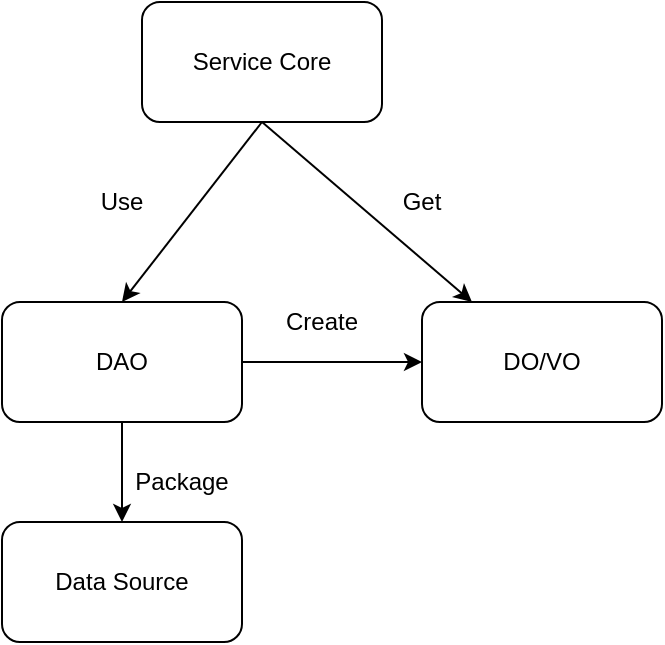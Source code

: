 <mxfile version="13.6.5">
    <diagram id="gTWQUAmmODzeYdFIeIQ_" name="第 1 页">
        <mxGraphModel dx="734" dy="575" grid="1" gridSize="10" guides="1" tooltips="1" connect="1" arrows="1" fold="1" page="1" pageScale="1" pageWidth="827" pageHeight="1169" math="0" shadow="0">
            <root>
                <mxCell id="0"/>
                <mxCell id="1" parent="0"/>
                <mxCell id="5" style="rounded=0;orthogonalLoop=1;jettySize=auto;html=1;exitX=0.5;exitY=1;exitDx=0;exitDy=0;entryX=0.5;entryY=0;entryDx=0;entryDy=0;" edge="1" parent="1" source="2" target="3">
                    <mxGeometry relative="1" as="geometry"/>
                </mxCell>
                <mxCell id="6" style="edgeStyle=none;rounded=0;orthogonalLoop=1;jettySize=auto;html=1;exitX=0.5;exitY=1;exitDx=0;exitDy=0;" edge="1" parent="1" source="2" target="4">
                    <mxGeometry relative="1" as="geometry"/>
                </mxCell>
                <mxCell id="2" value="Service Core" style="rounded=1;whiteSpace=wrap;html=1;" vertex="1" parent="1">
                    <mxGeometry x="240" y="100" width="120" height="60" as="geometry"/>
                </mxCell>
                <mxCell id="9" style="edgeStyle=none;rounded=0;orthogonalLoop=1;jettySize=auto;html=1;exitX=0.5;exitY=1;exitDx=0;exitDy=0;entryX=0.5;entryY=0;entryDx=0;entryDy=0;" edge="1" parent="1" source="3" target="8">
                    <mxGeometry relative="1" as="geometry"/>
                </mxCell>
                <mxCell id="10" style="edgeStyle=none;rounded=0;orthogonalLoop=1;jettySize=auto;html=1;exitX=1;exitY=0.5;exitDx=0;exitDy=0;" edge="1" parent="1" source="3" target="4">
                    <mxGeometry relative="1" as="geometry"/>
                </mxCell>
                <mxCell id="3" value="DAO" style="rounded=1;whiteSpace=wrap;html=1;" vertex="1" parent="1">
                    <mxGeometry x="170" y="250" width="120" height="60" as="geometry"/>
                </mxCell>
                <mxCell id="4" value="DO/VO" style="rounded=1;whiteSpace=wrap;html=1;" vertex="1" parent="1">
                    <mxGeometry x="380" y="250" width="120" height="60" as="geometry"/>
                </mxCell>
                <mxCell id="8" value="Data Source" style="rounded=1;whiteSpace=wrap;html=1;" vertex="1" parent="1">
                    <mxGeometry x="170" y="360" width="120" height="60" as="geometry"/>
                </mxCell>
                <mxCell id="11" value="Use" style="text;html=1;strokeColor=none;fillColor=none;align=center;verticalAlign=middle;whiteSpace=wrap;rounded=0;" vertex="1" parent="1">
                    <mxGeometry x="210" y="190" width="40" height="20" as="geometry"/>
                </mxCell>
                <mxCell id="12" value="Get" style="text;html=1;strokeColor=none;fillColor=none;align=center;verticalAlign=middle;whiteSpace=wrap;rounded=0;" vertex="1" parent="1">
                    <mxGeometry x="360" y="190" width="40" height="20" as="geometry"/>
                </mxCell>
                <mxCell id="13" value="Package" style="text;html=1;strokeColor=none;fillColor=none;align=center;verticalAlign=middle;whiteSpace=wrap;rounded=0;" vertex="1" parent="1">
                    <mxGeometry x="240" y="330" width="40" height="20" as="geometry"/>
                </mxCell>
                <mxCell id="14" value="Create" style="text;html=1;strokeColor=none;fillColor=none;align=center;verticalAlign=middle;whiteSpace=wrap;rounded=0;" vertex="1" parent="1">
                    <mxGeometry x="310" y="250" width="40" height="20" as="geometry"/>
                </mxCell>
            </root>
        </mxGraphModel>
    </diagram>
</mxfile>